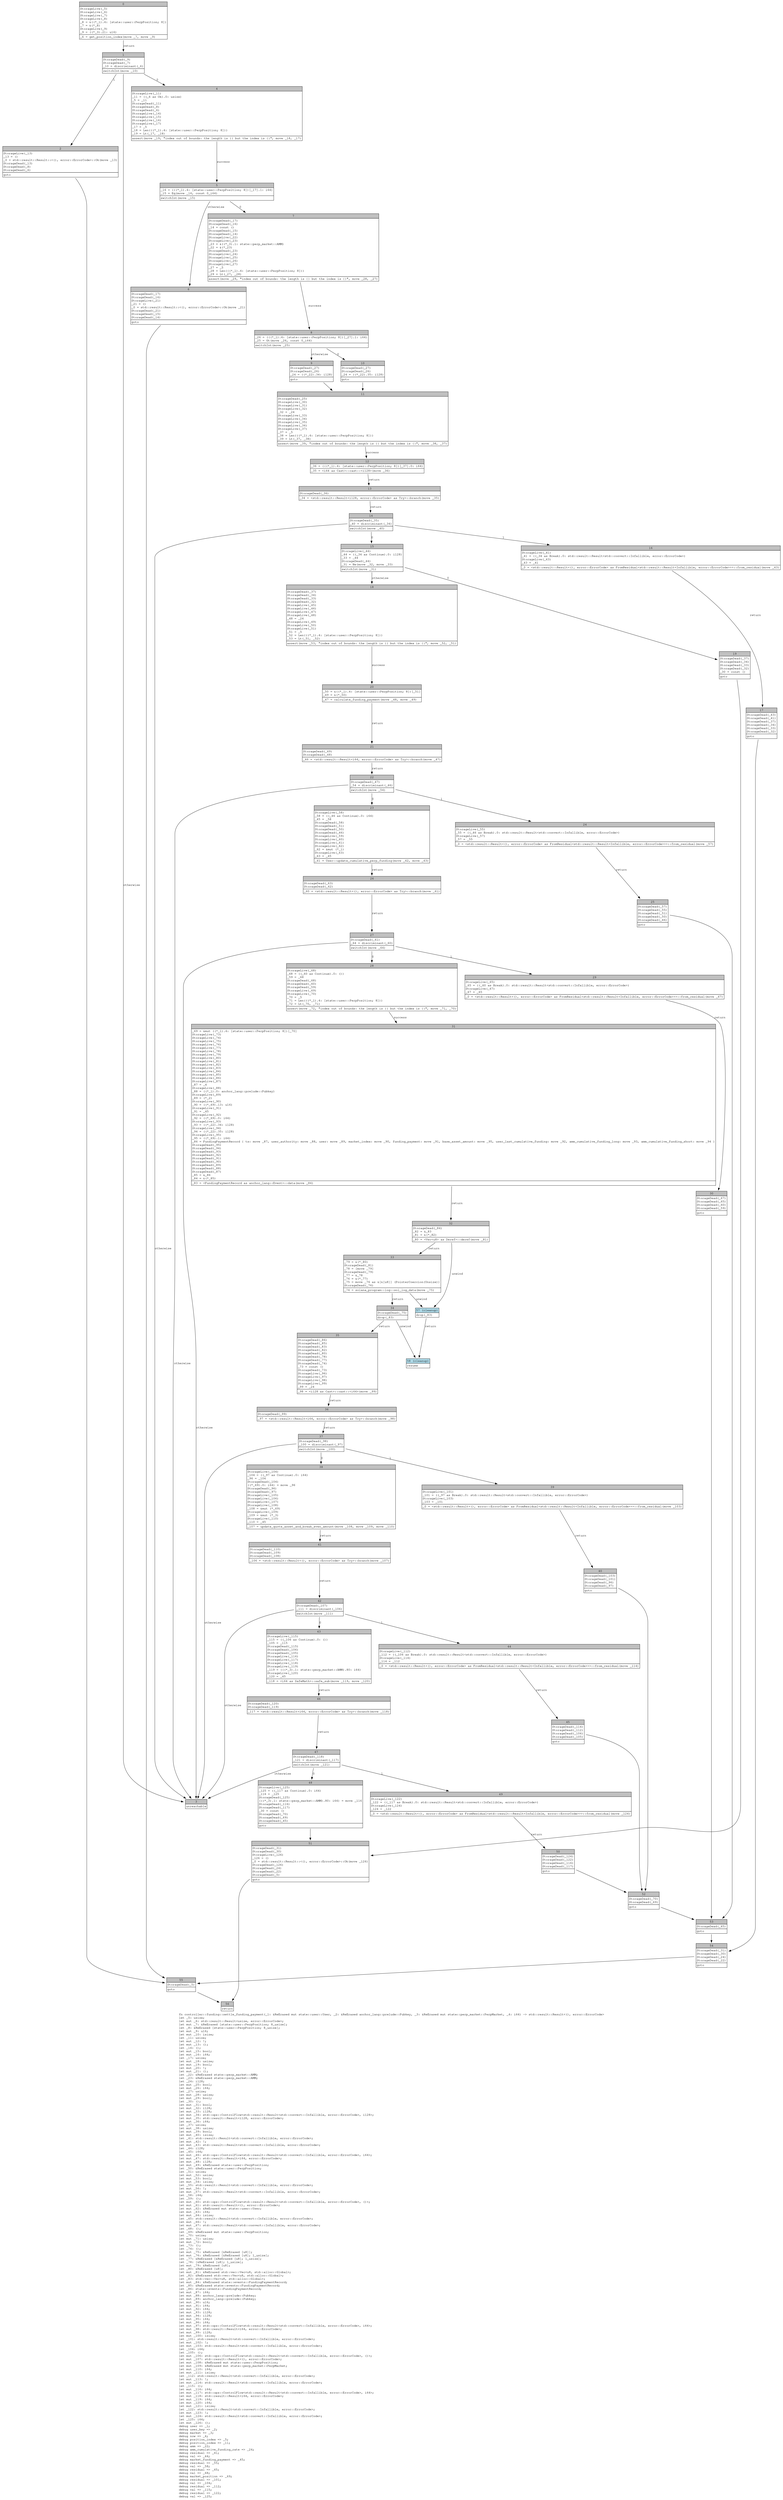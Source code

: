 digraph Mir_0_132 {
    graph [fontname="Courier, monospace"];
    node [fontname="Courier, monospace"];
    edge [fontname="Courier, monospace"];
    label=<fn controller::funding::settle_funding_payment(_1: &amp;ReErased mut state::user::User, _2: &amp;ReErased anchor_lang::prelude::Pubkey, _3: &amp;ReErased mut state::perp_market::PerpMarket, _4: i64) -&gt; std::result::Result&lt;(), error::ErrorCode&gt;<br align="left"/>let _5: usize;<br align="left"/>let mut _6: std::result::Result&lt;usize, error::ErrorCode&gt;;<br align="left"/>let mut _7: &amp;ReErased [state::user::PerpPosition; 8_usize];<br align="left"/>let _8: &amp;ReErased [state::user::PerpPosition; 8_usize];<br align="left"/>let mut _9: u16;<br align="left"/>let mut _10: isize;<br align="left"/>let _11: usize;<br align="left"/>let mut _12: !;<br align="left"/>let mut _13: ();<br align="left"/>let _14: ();<br align="left"/>let mut _15: bool;<br align="left"/>let mut _16: i64;<br align="left"/>let _17: usize;<br align="left"/>let mut _18: usize;<br align="left"/>let mut _19: bool;<br align="left"/>let mut _20: !;<br align="left"/>let mut _21: ();<br align="left"/>let _22: &amp;ReErased state::perp_market::AMM;<br align="left"/>let _23: &amp;ReErased state::perp_market::AMM;<br align="left"/>let _24: i128;<br align="left"/>let mut _25: bool;<br align="left"/>let mut _26: i64;<br align="left"/>let _27: usize;<br align="left"/>let mut _28: usize;<br align="left"/>let mut _29: bool;<br align="left"/>let _30: ();<br align="left"/>let mut _31: bool;<br align="left"/>let mut _32: i128;<br align="left"/>let mut _33: i128;<br align="left"/>let mut _34: std::ops::ControlFlow&lt;std::result::Result&lt;std::convert::Infallible, error::ErrorCode&gt;, i128&gt;;<br align="left"/>let mut _35: std::result::Result&lt;i128, error::ErrorCode&gt;;<br align="left"/>let mut _36: i64;<br align="left"/>let _37: usize;<br align="left"/>let mut _38: usize;<br align="left"/>let mut _39: bool;<br align="left"/>let mut _40: isize;<br align="left"/>let _41: std::result::Result&lt;std::convert::Infallible, error::ErrorCode&gt;;<br align="left"/>let mut _42: !;<br align="left"/>let mut _43: std::result::Result&lt;std::convert::Infallible, error::ErrorCode&gt;;<br align="left"/>let _44: i128;<br align="left"/>let _45: i64;<br align="left"/>let mut _46: std::ops::ControlFlow&lt;std::result::Result&lt;std::convert::Infallible, error::ErrorCode&gt;, i64&gt;;<br align="left"/>let mut _47: std::result::Result&lt;i64, error::ErrorCode&gt;;<br align="left"/>let mut _48: i128;<br align="left"/>let mut _49: &amp;ReErased state::user::PerpPosition;<br align="left"/>let _50: &amp;ReErased state::user::PerpPosition;<br align="left"/>let _51: usize;<br align="left"/>let mut _52: usize;<br align="left"/>let mut _53: bool;<br align="left"/>let mut _54: isize;<br align="left"/>let _55: std::result::Result&lt;std::convert::Infallible, error::ErrorCode&gt;;<br align="left"/>let mut _56: !;<br align="left"/>let mut _57: std::result::Result&lt;std::convert::Infallible, error::ErrorCode&gt;;<br align="left"/>let _58: i64;<br align="left"/>let _59: ();<br align="left"/>let mut _60: std::ops::ControlFlow&lt;std::result::Result&lt;std::convert::Infallible, error::ErrorCode&gt;, ()&gt;;<br align="left"/>let mut _61: std::result::Result&lt;(), error::ErrorCode&gt;;<br align="left"/>let mut _62: &amp;ReErased mut state::user::User;<br align="left"/>let mut _63: i64;<br align="left"/>let mut _64: isize;<br align="left"/>let _65: std::result::Result&lt;std::convert::Infallible, error::ErrorCode&gt;;<br align="left"/>let mut _66: !;<br align="left"/>let mut _67: std::result::Result&lt;std::convert::Infallible, error::ErrorCode&gt;;<br align="left"/>let _68: ();<br align="left"/>let _69: &amp;ReErased mut state::user::PerpPosition;<br align="left"/>let _70: usize;<br align="left"/>let mut _71: usize;<br align="left"/>let mut _72: bool;<br align="left"/>let _73: ();<br align="left"/>let _74: ();<br align="left"/>let mut _75: &amp;ReErased [&amp;ReErased [u8]];<br align="left"/>let mut _76: &amp;ReErased [&amp;ReErased [u8]; 1_usize];<br align="left"/>let _77: &amp;ReErased [&amp;ReErased [u8]; 1_usize];<br align="left"/>let _78: [&amp;ReErased [u8]; 1_usize];<br align="left"/>let mut _79: &amp;ReErased [u8];<br align="left"/>let _80: &amp;ReErased [u8];<br align="left"/>let mut _81: &amp;ReErased std::vec::Vec&lt;u8, std::alloc::Global&gt;;<br align="left"/>let _82: &amp;ReErased std::vec::Vec&lt;u8, std::alloc::Global&gt;;<br align="left"/>let _83: std::vec::Vec&lt;u8, std::alloc::Global&gt;;<br align="left"/>let mut _84: &amp;ReErased state::events::FundingPaymentRecord;<br align="left"/>let _85: &amp;ReErased state::events::FundingPaymentRecord;<br align="left"/>let _86: state::events::FundingPaymentRecord;<br align="left"/>let mut _87: i64;<br align="left"/>let mut _88: anchor_lang::prelude::Pubkey;<br align="left"/>let mut _89: anchor_lang::prelude::Pubkey;<br align="left"/>let mut _90: u16;<br align="left"/>let mut _91: i64;<br align="left"/>let mut _92: i64;<br align="left"/>let mut _93: i128;<br align="left"/>let mut _94: i128;<br align="left"/>let mut _95: i64;<br align="left"/>let mut _96: i64;<br align="left"/>let mut _97: std::ops::ControlFlow&lt;std::result::Result&lt;std::convert::Infallible, error::ErrorCode&gt;, i64&gt;;<br align="left"/>let mut _98: std::result::Result&lt;i64, error::ErrorCode&gt;;<br align="left"/>let mut _99: i128;<br align="left"/>let mut _100: isize;<br align="left"/>let _101: std::result::Result&lt;std::convert::Infallible, error::ErrorCode&gt;;<br align="left"/>let mut _102: !;<br align="left"/>let mut _103: std::result::Result&lt;std::convert::Infallible, error::ErrorCode&gt;;<br align="left"/>let _104: i64;<br align="left"/>let _105: ();<br align="left"/>let mut _106: std::ops::ControlFlow&lt;std::result::Result&lt;std::convert::Infallible, error::ErrorCode&gt;, ()&gt;;<br align="left"/>let mut _107: std::result::Result&lt;(), error::ErrorCode&gt;;<br align="left"/>let mut _108: &amp;ReErased mut state::user::PerpPosition;<br align="left"/>let mut _109: &amp;ReErased mut state::perp_market::PerpMarket;<br align="left"/>let mut _110: i64;<br align="left"/>let mut _111: isize;<br align="left"/>let _112: std::result::Result&lt;std::convert::Infallible, error::ErrorCode&gt;;<br align="left"/>let mut _113: !;<br align="left"/>let mut _114: std::result::Result&lt;std::convert::Infallible, error::ErrorCode&gt;;<br align="left"/>let _115: ();<br align="left"/>let mut _116: i64;<br align="left"/>let mut _117: std::ops::ControlFlow&lt;std::result::Result&lt;std::convert::Infallible, error::ErrorCode&gt;, i64&gt;;<br align="left"/>let mut _118: std::result::Result&lt;i64, error::ErrorCode&gt;;<br align="left"/>let mut _119: i64;<br align="left"/>let mut _120: i64;<br align="left"/>let mut _121: isize;<br align="left"/>let _122: std::result::Result&lt;std::convert::Infallible, error::ErrorCode&gt;;<br align="left"/>let mut _123: !;<br align="left"/>let mut _124: std::result::Result&lt;std::convert::Infallible, error::ErrorCode&gt;;<br align="left"/>let _125: i64;<br align="left"/>let mut _126: ();<br align="left"/>debug user =&gt; _1;<br align="left"/>debug user_key =&gt; _2;<br align="left"/>debug market =&gt; _3;<br align="left"/>debug now =&gt; _4;<br align="left"/>debug position_index =&gt; _5;<br align="left"/>debug position_index =&gt; _11;<br align="left"/>debug amm =&gt; _22;<br align="left"/>debug amm_cumulative_funding_rate =&gt; _24;<br align="left"/>debug residual =&gt; _41;<br align="left"/>debug val =&gt; _44;<br align="left"/>debug market_funding_payment =&gt; _45;<br align="left"/>debug residual =&gt; _55;<br align="left"/>debug val =&gt; _58;<br align="left"/>debug residual =&gt; _65;<br align="left"/>debug val =&gt; _68;<br align="left"/>debug market_position =&gt; _69;<br align="left"/>debug residual =&gt; _101;<br align="left"/>debug val =&gt; _104;<br align="left"/>debug residual =&gt; _112;<br align="left"/>debug val =&gt; _115;<br align="left"/>debug residual =&gt; _122;<br align="left"/>debug val =&gt; _125;<br align="left"/>>;
    bb0__0_132 [shape="none", label=<<table border="0" cellborder="1" cellspacing="0"><tr><td bgcolor="gray" align="center" colspan="1">0</td></tr><tr><td align="left" balign="left">StorageLive(_5)<br/>StorageLive(_6)<br/>StorageLive(_7)<br/>StorageLive(_8)<br/>_8 = &amp;((*_1).4: [state::user::PerpPosition; 8])<br/>_7 = &amp;(*_8)<br/>StorageLive(_9)<br/>_9 = ((*_3).21: u16)<br/></td></tr><tr><td align="left">_6 = get_position_index(move _7, move _9)</td></tr></table>>];
    bb1__0_132 [shape="none", label=<<table border="0" cellborder="1" cellspacing="0"><tr><td bgcolor="gray" align="center" colspan="1">1</td></tr><tr><td align="left" balign="left">StorageDead(_9)<br/>StorageDead(_7)<br/>_10 = discriminant(_6)<br/></td></tr><tr><td align="left">switchInt(move _10)</td></tr></table>>];
    bb2__0_132 [shape="none", label=<<table border="0" cellborder="1" cellspacing="0"><tr><td bgcolor="gray" align="center" colspan="1">2</td></tr><tr><td align="left" balign="left">StorageLive(_13)<br/>_13 = ()<br/>_0 = std::result::Result::&lt;(), error::ErrorCode&gt;::Ok(move _13)<br/>StorageDead(_13)<br/>StorageDead(_8)<br/>StorageDead(_6)<br/></td></tr><tr><td align="left">goto</td></tr></table>>];
    bb3__0_132 [shape="none", label=<<table border="0" cellborder="1" cellspacing="0"><tr><td bgcolor="gray" align="center" colspan="1">3</td></tr><tr><td align="left">unreachable</td></tr></table>>];
    bb4__0_132 [shape="none", label=<<table border="0" cellborder="1" cellspacing="0"><tr><td bgcolor="gray" align="center" colspan="1">4</td></tr><tr><td align="left" balign="left">StorageLive(_11)<br/>_11 = ((_6 as Ok).0: usize)<br/>_5 = _11<br/>StorageDead(_11)<br/>StorageDead(_8)<br/>StorageDead(_6)<br/>StorageLive(_14)<br/>StorageLive(_15)<br/>StorageLive(_16)<br/>StorageLive(_17)<br/>_17 = _5<br/>_18 = Len(((*_1).4: [state::user::PerpPosition; 8]))<br/>_19 = Lt(_17, _18)<br/></td></tr><tr><td align="left">assert(move _19, &quot;index out of bounds: the length is {} but the index is {}&quot;, move _18, _17)</td></tr></table>>];
    bb5__0_132 [shape="none", label=<<table border="0" cellborder="1" cellspacing="0"><tr><td bgcolor="gray" align="center" colspan="1">5</td></tr><tr><td align="left" balign="left">_16 = (((*_1).4: [state::user::PerpPosition; 8])[_17].1: i64)<br/>_15 = Eq(move _16, const 0_i64)<br/></td></tr><tr><td align="left">switchInt(move _15)</td></tr></table>>];
    bb6__0_132 [shape="none", label=<<table border="0" cellborder="1" cellspacing="0"><tr><td bgcolor="gray" align="center" colspan="1">6</td></tr><tr><td align="left" balign="left">StorageDead(_17)<br/>StorageDead(_16)<br/>StorageLive(_21)<br/>_21 = ()<br/>_0 = std::result::Result::&lt;(), error::ErrorCode&gt;::Ok(move _21)<br/>StorageDead(_21)<br/>StorageDead(_15)<br/>StorageDead(_14)<br/></td></tr><tr><td align="left">goto</td></tr></table>>];
    bb7__0_132 [shape="none", label=<<table border="0" cellborder="1" cellspacing="0"><tr><td bgcolor="gray" align="center" colspan="1">7</td></tr><tr><td align="left" balign="left">StorageDead(_17)<br/>StorageDead(_16)<br/>_14 = const ()<br/>StorageDead(_15)<br/>StorageDead(_14)<br/>StorageLive(_22)<br/>StorageLive(_23)<br/>_23 = &amp;((*_3).1: state::perp_market::AMM)<br/>_22 = &amp;(*_23)<br/>StorageDead(_23)<br/>StorageLive(_24)<br/>StorageLive(_25)<br/>StorageLive(_26)<br/>StorageLive(_27)<br/>_27 = _5<br/>_28 = Len(((*_1).4: [state::user::PerpPosition; 8]))<br/>_29 = Lt(_27, _28)<br/></td></tr><tr><td align="left">assert(move _29, &quot;index out of bounds: the length is {} but the index is {}&quot;, move _28, _27)</td></tr></table>>];
    bb8__0_132 [shape="none", label=<<table border="0" cellborder="1" cellspacing="0"><tr><td bgcolor="gray" align="center" colspan="1">8</td></tr><tr><td align="left" balign="left">_26 = (((*_1).4: [state::user::PerpPosition; 8])[_27].1: i64)<br/>_25 = Gt(move _26, const 0_i64)<br/></td></tr><tr><td align="left">switchInt(move _25)</td></tr></table>>];
    bb9__0_132 [shape="none", label=<<table border="0" cellborder="1" cellspacing="0"><tr><td bgcolor="gray" align="center" colspan="1">9</td></tr><tr><td align="left" balign="left">StorageDead(_27)<br/>StorageDead(_26)<br/>_24 = ((*_22).34: i128)<br/></td></tr><tr><td align="left">goto</td></tr></table>>];
    bb10__0_132 [shape="none", label=<<table border="0" cellborder="1" cellspacing="0"><tr><td bgcolor="gray" align="center" colspan="1">10</td></tr><tr><td align="left" balign="left">StorageDead(_27)<br/>StorageDead(_26)<br/>_24 = ((*_22).35: i128)<br/></td></tr><tr><td align="left">goto</td></tr></table>>];
    bb11__0_132 [shape="none", label=<<table border="0" cellborder="1" cellspacing="0"><tr><td bgcolor="gray" align="center" colspan="1">11</td></tr><tr><td align="left" balign="left">StorageDead(_25)<br/>StorageLive(_30)<br/>StorageLive(_31)<br/>StorageLive(_32)<br/>_32 = _24<br/>StorageLive(_33)<br/>StorageLive(_34)<br/>StorageLive(_35)<br/>StorageLive(_36)<br/>StorageLive(_37)<br/>_37 = _5<br/>_38 = Len(((*_1).4: [state::user::PerpPosition; 8]))<br/>_39 = Lt(_37, _38)<br/></td></tr><tr><td align="left">assert(move _39, &quot;index out of bounds: the length is {} but the index is {}&quot;, move _38, _37)</td></tr></table>>];
    bb12__0_132 [shape="none", label=<<table border="0" cellborder="1" cellspacing="0"><tr><td bgcolor="gray" align="center" colspan="1">12</td></tr><tr><td align="left" balign="left">_36 = (((*_1).4: [state::user::PerpPosition; 8])[_37].0: i64)<br/></td></tr><tr><td align="left">_35 = &lt;i64 as Cast&gt;::cast::&lt;i128&gt;(move _36)</td></tr></table>>];
    bb13__0_132 [shape="none", label=<<table border="0" cellborder="1" cellspacing="0"><tr><td bgcolor="gray" align="center" colspan="1">13</td></tr><tr><td align="left" balign="left">StorageDead(_36)<br/></td></tr><tr><td align="left">_34 = &lt;std::result::Result&lt;i128, error::ErrorCode&gt; as Try&gt;::branch(move _35)</td></tr></table>>];
    bb14__0_132 [shape="none", label=<<table border="0" cellborder="1" cellspacing="0"><tr><td bgcolor="gray" align="center" colspan="1">14</td></tr><tr><td align="left" balign="left">StorageDead(_35)<br/>_40 = discriminant(_34)<br/></td></tr><tr><td align="left">switchInt(move _40)</td></tr></table>>];
    bb15__0_132 [shape="none", label=<<table border="0" cellborder="1" cellspacing="0"><tr><td bgcolor="gray" align="center" colspan="1">15</td></tr><tr><td align="left" balign="left">StorageLive(_44)<br/>_44 = ((_34 as Continue).0: i128)<br/>_33 = _44<br/>StorageDead(_44)<br/>_31 = Ne(move _32, move _33)<br/></td></tr><tr><td align="left">switchInt(move _31)</td></tr></table>>];
    bb16__0_132 [shape="none", label=<<table border="0" cellborder="1" cellspacing="0"><tr><td bgcolor="gray" align="center" colspan="1">16</td></tr><tr><td align="left" balign="left">StorageLive(_41)<br/>_41 = ((_34 as Break).0: std::result::Result&lt;std::convert::Infallible, error::ErrorCode&gt;)<br/>StorageLive(_43)<br/>_43 = _41<br/></td></tr><tr><td align="left">_0 = &lt;std::result::Result&lt;(), error::ErrorCode&gt; as FromResidual&lt;std::result::Result&lt;Infallible, error::ErrorCode&gt;&gt;&gt;::from_residual(move _43)</td></tr></table>>];
    bb17__0_132 [shape="none", label=<<table border="0" cellborder="1" cellspacing="0"><tr><td bgcolor="gray" align="center" colspan="1">17</td></tr><tr><td align="left" balign="left">StorageDead(_43)<br/>StorageDead(_41)<br/>StorageDead(_37)<br/>StorageDead(_34)<br/>StorageDead(_33)<br/>StorageDead(_32)<br/></td></tr><tr><td align="left">goto</td></tr></table>>];
    bb18__0_132 [shape="none", label=<<table border="0" cellborder="1" cellspacing="0"><tr><td bgcolor="gray" align="center" colspan="1">18</td></tr><tr><td align="left" balign="left">StorageDead(_37)<br/>StorageDead(_34)<br/>StorageDead(_33)<br/>StorageDead(_32)<br/>StorageLive(_45)<br/>StorageLive(_46)<br/>StorageLive(_47)<br/>StorageLive(_48)<br/>_48 = _24<br/>StorageLive(_49)<br/>StorageLive(_50)<br/>StorageLive(_51)<br/>_51 = _5<br/>_52 = Len(((*_1).4: [state::user::PerpPosition; 8]))<br/>_53 = Lt(_51, _52)<br/></td></tr><tr><td align="left">assert(move _53, &quot;index out of bounds: the length is {} but the index is {}&quot;, move _52, _51)</td></tr></table>>];
    bb19__0_132 [shape="none", label=<<table border="0" cellborder="1" cellspacing="0"><tr><td bgcolor="gray" align="center" colspan="1">19</td></tr><tr><td align="left" balign="left">StorageDead(_37)<br/>StorageDead(_34)<br/>StorageDead(_33)<br/>StorageDead(_32)<br/>_30 = const ()<br/></td></tr><tr><td align="left">goto</td></tr></table>>];
    bb20__0_132 [shape="none", label=<<table border="0" cellborder="1" cellspacing="0"><tr><td bgcolor="gray" align="center" colspan="1">20</td></tr><tr><td align="left" balign="left">_50 = &amp;((*_1).4: [state::user::PerpPosition; 8])[_51]<br/>_49 = &amp;(*_50)<br/></td></tr><tr><td align="left">_47 = calculate_funding_payment(move _48, move _49)</td></tr></table>>];
    bb21__0_132 [shape="none", label=<<table border="0" cellborder="1" cellspacing="0"><tr><td bgcolor="gray" align="center" colspan="1">21</td></tr><tr><td align="left" balign="left">StorageDead(_49)<br/>StorageDead(_48)<br/></td></tr><tr><td align="left">_46 = &lt;std::result::Result&lt;i64, error::ErrorCode&gt; as Try&gt;::branch(move _47)</td></tr></table>>];
    bb22__0_132 [shape="none", label=<<table border="0" cellborder="1" cellspacing="0"><tr><td bgcolor="gray" align="center" colspan="1">22</td></tr><tr><td align="left" balign="left">StorageDead(_47)<br/>_54 = discriminant(_46)<br/></td></tr><tr><td align="left">switchInt(move _54)</td></tr></table>>];
    bb23__0_132 [shape="none", label=<<table border="0" cellborder="1" cellspacing="0"><tr><td bgcolor="gray" align="center" colspan="1">23</td></tr><tr><td align="left" balign="left">StorageLive(_58)<br/>_58 = ((_46 as Continue).0: i64)<br/>_45 = _58<br/>StorageDead(_58)<br/>StorageDead(_51)<br/>StorageDead(_50)<br/>StorageDead(_46)<br/>StorageLive(_59)<br/>StorageLive(_60)<br/>StorageLive(_61)<br/>StorageLive(_62)<br/>_62 = &amp;mut (*_1)<br/>StorageLive(_63)<br/>_63 = _45<br/></td></tr><tr><td align="left">_61 = User::update_cumulative_perp_funding(move _62, move _63)</td></tr></table>>];
    bb24__0_132 [shape="none", label=<<table border="0" cellborder="1" cellspacing="0"><tr><td bgcolor="gray" align="center" colspan="1">24</td></tr><tr><td align="left" balign="left">StorageLive(_55)<br/>_55 = ((_46 as Break).0: std::result::Result&lt;std::convert::Infallible, error::ErrorCode&gt;)<br/>StorageLive(_57)<br/>_57 = _55<br/></td></tr><tr><td align="left">_0 = &lt;std::result::Result&lt;(), error::ErrorCode&gt; as FromResidual&lt;std::result::Result&lt;Infallible, error::ErrorCode&gt;&gt;&gt;::from_residual(move _57)</td></tr></table>>];
    bb25__0_132 [shape="none", label=<<table border="0" cellborder="1" cellspacing="0"><tr><td bgcolor="gray" align="center" colspan="1">25</td></tr><tr><td align="left" balign="left">StorageDead(_57)<br/>StorageDead(_55)<br/>StorageDead(_51)<br/>StorageDead(_50)<br/>StorageDead(_46)<br/></td></tr><tr><td align="left">goto</td></tr></table>>];
    bb26__0_132 [shape="none", label=<<table border="0" cellborder="1" cellspacing="0"><tr><td bgcolor="gray" align="center" colspan="1">26</td></tr><tr><td align="left" balign="left">StorageDead(_63)<br/>StorageDead(_62)<br/></td></tr><tr><td align="left">_60 = &lt;std::result::Result&lt;(), error::ErrorCode&gt; as Try&gt;::branch(move _61)</td></tr></table>>];
    bb27__0_132 [shape="none", label=<<table border="0" cellborder="1" cellspacing="0"><tr><td bgcolor="gray" align="center" colspan="1">27</td></tr><tr><td align="left" balign="left">StorageDead(_61)<br/>_64 = discriminant(_60)<br/></td></tr><tr><td align="left">switchInt(move _64)</td></tr></table>>];
    bb28__0_132 [shape="none", label=<<table border="0" cellborder="1" cellspacing="0"><tr><td bgcolor="gray" align="center" colspan="1">28</td></tr><tr><td align="left" balign="left">StorageLive(_68)<br/>_68 = ((_60 as Continue).0: ())<br/>_59 = _68<br/>StorageDead(_68)<br/>StorageDead(_60)<br/>StorageDead(_59)<br/>StorageLive(_69)<br/>StorageLive(_70)<br/>_70 = _5<br/>_71 = Len(((*_1).4: [state::user::PerpPosition; 8]))<br/>_72 = Lt(_70, _71)<br/></td></tr><tr><td align="left">assert(move _72, &quot;index out of bounds: the length is {} but the index is {}&quot;, move _71, _70)</td></tr></table>>];
    bb29__0_132 [shape="none", label=<<table border="0" cellborder="1" cellspacing="0"><tr><td bgcolor="gray" align="center" colspan="1">29</td></tr><tr><td align="left" balign="left">StorageLive(_65)<br/>_65 = ((_60 as Break).0: std::result::Result&lt;std::convert::Infallible, error::ErrorCode&gt;)<br/>StorageLive(_67)<br/>_67 = _65<br/></td></tr><tr><td align="left">_0 = &lt;std::result::Result&lt;(), error::ErrorCode&gt; as FromResidual&lt;std::result::Result&lt;Infallible, error::ErrorCode&gt;&gt;&gt;::from_residual(move _67)</td></tr></table>>];
    bb30__0_132 [shape="none", label=<<table border="0" cellborder="1" cellspacing="0"><tr><td bgcolor="gray" align="center" colspan="1">30</td></tr><tr><td align="left" balign="left">StorageDead(_67)<br/>StorageDead(_65)<br/>StorageDead(_60)<br/>StorageDead(_59)<br/></td></tr><tr><td align="left">goto</td></tr></table>>];
    bb31__0_132 [shape="none", label=<<table border="0" cellborder="1" cellspacing="0"><tr><td bgcolor="gray" align="center" colspan="1">31</td></tr><tr><td align="left" balign="left">_69 = &amp;mut ((*_1).4: [state::user::PerpPosition; 8])[_70]<br/>StorageLive(_73)<br/>StorageLive(_74)<br/>StorageLive(_75)<br/>StorageLive(_76)<br/>StorageLive(_77)<br/>StorageLive(_78)<br/>StorageLive(_79)<br/>StorageLive(_80)<br/>StorageLive(_81)<br/>StorageLive(_82)<br/>StorageLive(_83)<br/>StorageLive(_84)<br/>StorageLive(_85)<br/>StorageLive(_86)<br/>StorageLive(_87)<br/>_87 = _4<br/>StorageLive(_88)<br/>_88 = ((*_1).0: anchor_lang::prelude::Pubkey)<br/>StorageLive(_89)<br/>_89 = (*_2)<br/>StorageLive(_90)<br/>_90 = ((*_69).13: u16)<br/>StorageLive(_91)<br/>_91 = _45<br/>StorageLive(_92)<br/>_92 = ((*_69).0: i64)<br/>StorageLive(_93)<br/>_93 = ((*_22).34: i128)<br/>StorageLive(_94)<br/>_94 = ((*_22).35: i128)<br/>StorageLive(_95)<br/>_95 = ((*_69).1: i64)<br/>_86 = FundingPaymentRecord { ts: move _87, user_authority: move _88, user: move _89, market_index: move _90, funding_payment: move _91, base_asset_amount: move _95, user_last_cumulative_funding: move _92, amm_cumulative_funding_long: move _93, amm_cumulative_funding_short: move _94 }<br/>StorageDead(_95)<br/>StorageDead(_94)<br/>StorageDead(_93)<br/>StorageDead(_92)<br/>StorageDead(_91)<br/>StorageDead(_90)<br/>StorageDead(_89)<br/>StorageDead(_88)<br/>StorageDead(_87)<br/>_85 = &amp;_86<br/>_84 = &amp;(*_85)<br/></td></tr><tr><td align="left">_83 = &lt;FundingPaymentRecord as anchor_lang::Event&gt;::data(move _84)</td></tr></table>>];
    bb32__0_132 [shape="none", label=<<table border="0" cellborder="1" cellspacing="0"><tr><td bgcolor="gray" align="center" colspan="1">32</td></tr><tr><td align="left" balign="left">StorageDead(_84)<br/>_82 = &amp;_83<br/>_81 = &amp;(*_82)<br/></td></tr><tr><td align="left">_80 = &lt;Vec&lt;u8&gt; as Deref&gt;::deref(move _81)</td></tr></table>>];
    bb33__0_132 [shape="none", label=<<table border="0" cellborder="1" cellspacing="0"><tr><td bgcolor="gray" align="center" colspan="1">33</td></tr><tr><td align="left" balign="left">_79 = &amp;(*_80)<br/>StorageDead(_81)<br/>_78 = [move _79]<br/>StorageDead(_79)<br/>_77 = &amp;_78<br/>_76 = &amp;(*_77)<br/>_75 = move _76 as &amp;[&amp;[u8]] (PointerCoercion(Unsize))<br/>StorageDead(_76)<br/></td></tr><tr><td align="left">_74 = solana_program::log::sol_log_data(move _75)</td></tr></table>>];
    bb34__0_132 [shape="none", label=<<table border="0" cellborder="1" cellspacing="0"><tr><td bgcolor="gray" align="center" colspan="1">34</td></tr><tr><td align="left" balign="left">StorageDead(_75)<br/></td></tr><tr><td align="left">drop(_83)</td></tr></table>>];
    bb35__0_132 [shape="none", label=<<table border="0" cellborder="1" cellspacing="0"><tr><td bgcolor="gray" align="center" colspan="1">35</td></tr><tr><td align="left" balign="left">StorageDead(_86)<br/>StorageDead(_85)<br/>StorageDead(_83)<br/>StorageDead(_82)<br/>StorageDead(_80)<br/>StorageDead(_78)<br/>StorageDead(_77)<br/>StorageDead(_74)<br/>_73 = const ()<br/>StorageDead(_73)<br/>StorageLive(_96)<br/>StorageLive(_97)<br/>StorageLive(_98)<br/>StorageLive(_99)<br/>_99 = _24<br/></td></tr><tr><td align="left">_98 = &lt;i128 as Cast&gt;::cast::&lt;i64&gt;(move _99)</td></tr></table>>];
    bb36__0_132 [shape="none", label=<<table border="0" cellborder="1" cellspacing="0"><tr><td bgcolor="gray" align="center" colspan="1">36</td></tr><tr><td align="left" balign="left">StorageDead(_99)<br/></td></tr><tr><td align="left">_97 = &lt;std::result::Result&lt;i64, error::ErrorCode&gt; as Try&gt;::branch(move _98)</td></tr></table>>];
    bb37__0_132 [shape="none", label=<<table border="0" cellborder="1" cellspacing="0"><tr><td bgcolor="gray" align="center" colspan="1">37</td></tr><tr><td align="left" balign="left">StorageDead(_98)<br/>_100 = discriminant(_97)<br/></td></tr><tr><td align="left">switchInt(move _100)</td></tr></table>>];
    bb38__0_132 [shape="none", label=<<table border="0" cellborder="1" cellspacing="0"><tr><td bgcolor="gray" align="center" colspan="1">38</td></tr><tr><td align="left" balign="left">StorageLive(_104)<br/>_104 = ((_97 as Continue).0: i64)<br/>_96 = _104<br/>StorageDead(_104)<br/>((*_69).0: i64) = move _96<br/>StorageDead(_96)<br/>StorageDead(_97)<br/>StorageLive(_105)<br/>StorageLive(_106)<br/>StorageLive(_107)<br/>StorageLive(_108)<br/>_108 = &amp;mut (*_69)<br/>StorageLive(_109)<br/>_109 = &amp;mut (*_3)<br/>StorageLive(_110)<br/>_110 = _45<br/></td></tr><tr><td align="left">_107 = update_quote_asset_and_break_even_amount(move _108, move _109, move _110)</td></tr></table>>];
    bb39__0_132 [shape="none", label=<<table border="0" cellborder="1" cellspacing="0"><tr><td bgcolor="gray" align="center" colspan="1">39</td></tr><tr><td align="left" balign="left">StorageLive(_101)<br/>_101 = ((_97 as Break).0: std::result::Result&lt;std::convert::Infallible, error::ErrorCode&gt;)<br/>StorageLive(_103)<br/>_103 = _101<br/></td></tr><tr><td align="left">_0 = &lt;std::result::Result&lt;(), error::ErrorCode&gt; as FromResidual&lt;std::result::Result&lt;Infallible, error::ErrorCode&gt;&gt;&gt;::from_residual(move _103)</td></tr></table>>];
    bb40__0_132 [shape="none", label=<<table border="0" cellborder="1" cellspacing="0"><tr><td bgcolor="gray" align="center" colspan="1">40</td></tr><tr><td align="left" balign="left">StorageDead(_103)<br/>StorageDead(_101)<br/>StorageDead(_96)<br/>StorageDead(_97)<br/></td></tr><tr><td align="left">goto</td></tr></table>>];
    bb41__0_132 [shape="none", label=<<table border="0" cellborder="1" cellspacing="0"><tr><td bgcolor="gray" align="center" colspan="1">41</td></tr><tr><td align="left" balign="left">StorageDead(_110)<br/>StorageDead(_109)<br/>StorageDead(_108)<br/></td></tr><tr><td align="left">_106 = &lt;std::result::Result&lt;(), error::ErrorCode&gt; as Try&gt;::branch(move _107)</td></tr></table>>];
    bb42__0_132 [shape="none", label=<<table border="0" cellborder="1" cellspacing="0"><tr><td bgcolor="gray" align="center" colspan="1">42</td></tr><tr><td align="left" balign="left">StorageDead(_107)<br/>_111 = discriminant(_106)<br/></td></tr><tr><td align="left">switchInt(move _111)</td></tr></table>>];
    bb43__0_132 [shape="none", label=<<table border="0" cellborder="1" cellspacing="0"><tr><td bgcolor="gray" align="center" colspan="1">43</td></tr><tr><td align="left" balign="left">StorageLive(_115)<br/>_115 = ((_106 as Continue).0: ())<br/>_105 = _115<br/>StorageDead(_115)<br/>StorageDead(_106)<br/>StorageDead(_105)<br/>StorageLive(_116)<br/>StorageLive(_117)<br/>StorageLive(_118)<br/>StorageLive(_119)<br/>_119 = (((*_3).1: state::perp_market::AMM).80: i64)<br/>StorageLive(_120)<br/>_120 = _45<br/></td></tr><tr><td align="left">_118 = &lt;i64 as SafeMath&gt;::safe_sub(move _119, move _120)</td></tr></table>>];
    bb44__0_132 [shape="none", label=<<table border="0" cellborder="1" cellspacing="0"><tr><td bgcolor="gray" align="center" colspan="1">44</td></tr><tr><td align="left" balign="left">StorageLive(_112)<br/>_112 = ((_106 as Break).0: std::result::Result&lt;std::convert::Infallible, error::ErrorCode&gt;)<br/>StorageLive(_114)<br/>_114 = _112<br/></td></tr><tr><td align="left">_0 = &lt;std::result::Result&lt;(), error::ErrorCode&gt; as FromResidual&lt;std::result::Result&lt;Infallible, error::ErrorCode&gt;&gt;&gt;::from_residual(move _114)</td></tr></table>>];
    bb45__0_132 [shape="none", label=<<table border="0" cellborder="1" cellspacing="0"><tr><td bgcolor="gray" align="center" colspan="1">45</td></tr><tr><td align="left" balign="left">StorageDead(_114)<br/>StorageDead(_112)<br/>StorageDead(_106)<br/>StorageDead(_105)<br/></td></tr><tr><td align="left">goto</td></tr></table>>];
    bb46__0_132 [shape="none", label=<<table border="0" cellborder="1" cellspacing="0"><tr><td bgcolor="gray" align="center" colspan="1">46</td></tr><tr><td align="left" balign="left">StorageDead(_120)<br/>StorageDead(_119)<br/></td></tr><tr><td align="left">_117 = &lt;std::result::Result&lt;i64, error::ErrorCode&gt; as Try&gt;::branch(move _118)</td></tr></table>>];
    bb47__0_132 [shape="none", label=<<table border="0" cellborder="1" cellspacing="0"><tr><td bgcolor="gray" align="center" colspan="1">47</td></tr><tr><td align="left" balign="left">StorageDead(_118)<br/>_121 = discriminant(_117)<br/></td></tr><tr><td align="left">switchInt(move _121)</td></tr></table>>];
    bb48__0_132 [shape="none", label=<<table border="0" cellborder="1" cellspacing="0"><tr><td bgcolor="gray" align="center" colspan="1">48</td></tr><tr><td align="left" balign="left">StorageLive(_125)<br/>_125 = ((_117 as Continue).0: i64)<br/>_116 = _125<br/>StorageDead(_125)<br/>(((*_3).1: state::perp_market::AMM).80: i64) = move _116<br/>StorageDead(_116)<br/>StorageDead(_117)<br/>_30 = const ()<br/>StorageDead(_70)<br/>StorageDead(_69)<br/>StorageDead(_45)<br/></td></tr><tr><td align="left">goto</td></tr></table>>];
    bb49__0_132 [shape="none", label=<<table border="0" cellborder="1" cellspacing="0"><tr><td bgcolor="gray" align="center" colspan="1">49</td></tr><tr><td align="left" balign="left">StorageLive(_122)<br/>_122 = ((_117 as Break).0: std::result::Result&lt;std::convert::Infallible, error::ErrorCode&gt;)<br/>StorageLive(_124)<br/>_124 = _122<br/></td></tr><tr><td align="left">_0 = &lt;std::result::Result&lt;(), error::ErrorCode&gt; as FromResidual&lt;std::result::Result&lt;Infallible, error::ErrorCode&gt;&gt;&gt;::from_residual(move _124)</td></tr></table>>];
    bb50__0_132 [shape="none", label=<<table border="0" cellborder="1" cellspacing="0"><tr><td bgcolor="gray" align="center" colspan="1">50</td></tr><tr><td align="left" balign="left">StorageDead(_124)<br/>StorageDead(_122)<br/>StorageDead(_116)<br/>StorageDead(_117)<br/></td></tr><tr><td align="left">goto</td></tr></table>>];
    bb51__0_132 [shape="none", label=<<table border="0" cellborder="1" cellspacing="0"><tr><td bgcolor="gray" align="center" colspan="1">51</td></tr><tr><td align="left" balign="left">StorageDead(_31)<br/>StorageDead(_30)<br/>StorageLive(_126)<br/>_126 = ()<br/>_0 = std::result::Result::&lt;(), error::ErrorCode&gt;::Ok(move _126)<br/>StorageDead(_126)<br/>StorageDead(_24)<br/>StorageDead(_22)<br/>StorageDead(_5)<br/></td></tr><tr><td align="left">goto</td></tr></table>>];
    bb52__0_132 [shape="none", label=<<table border="0" cellborder="1" cellspacing="0"><tr><td bgcolor="gray" align="center" colspan="1">52</td></tr><tr><td align="left" balign="left">StorageDead(_70)<br/>StorageDead(_69)<br/></td></tr><tr><td align="left">goto</td></tr></table>>];
    bb53__0_132 [shape="none", label=<<table border="0" cellborder="1" cellspacing="0"><tr><td bgcolor="gray" align="center" colspan="1">53</td></tr><tr><td align="left" balign="left">StorageDead(_45)<br/></td></tr><tr><td align="left">goto</td></tr></table>>];
    bb54__0_132 [shape="none", label=<<table border="0" cellborder="1" cellspacing="0"><tr><td bgcolor="gray" align="center" colspan="1">54</td></tr><tr><td align="left" balign="left">StorageDead(_31)<br/>StorageDead(_30)<br/>StorageDead(_24)<br/>StorageDead(_22)<br/></td></tr><tr><td align="left">goto</td></tr></table>>];
    bb55__0_132 [shape="none", label=<<table border="0" cellborder="1" cellspacing="0"><tr><td bgcolor="gray" align="center" colspan="1">55</td></tr><tr><td align="left" balign="left">StorageDead(_5)<br/></td></tr><tr><td align="left">goto</td></tr></table>>];
    bb56__0_132 [shape="none", label=<<table border="0" cellborder="1" cellspacing="0"><tr><td bgcolor="gray" align="center" colspan="1">56</td></tr><tr><td align="left">return</td></tr></table>>];
    bb57__0_132 [shape="none", label=<<table border="0" cellborder="1" cellspacing="0"><tr><td bgcolor="lightblue" align="center" colspan="1">57 (cleanup)</td></tr><tr><td align="left">drop(_83)</td></tr></table>>];
    bb58__0_132 [shape="none", label=<<table border="0" cellborder="1" cellspacing="0"><tr><td bgcolor="lightblue" align="center" colspan="1">58 (cleanup)</td></tr><tr><td align="left">resume</td></tr></table>>];
    bb0__0_132 -> bb1__0_132 [label="return"];
    bb1__0_132 -> bb4__0_132 [label="0"];
    bb1__0_132 -> bb2__0_132 [label="1"];
    bb1__0_132 -> bb3__0_132 [label="otherwise"];
    bb2__0_132 -> bb55__0_132 [label=""];
    bb4__0_132 -> bb5__0_132 [label="success"];
    bb5__0_132 -> bb7__0_132 [label="0"];
    bb5__0_132 -> bb6__0_132 [label="otherwise"];
    bb6__0_132 -> bb55__0_132 [label=""];
    bb7__0_132 -> bb8__0_132 [label="success"];
    bb8__0_132 -> bb10__0_132 [label="0"];
    bb8__0_132 -> bb9__0_132 [label="otherwise"];
    bb9__0_132 -> bb11__0_132 [label=""];
    bb10__0_132 -> bb11__0_132 [label=""];
    bb11__0_132 -> bb12__0_132 [label="success"];
    bb12__0_132 -> bb13__0_132 [label="return"];
    bb13__0_132 -> bb14__0_132 [label="return"];
    bb14__0_132 -> bb15__0_132 [label="0"];
    bb14__0_132 -> bb16__0_132 [label="1"];
    bb14__0_132 -> bb3__0_132 [label="otherwise"];
    bb15__0_132 -> bb19__0_132 [label="0"];
    bb15__0_132 -> bb18__0_132 [label="otherwise"];
    bb16__0_132 -> bb17__0_132 [label="return"];
    bb17__0_132 -> bb54__0_132 [label=""];
    bb18__0_132 -> bb20__0_132 [label="success"];
    bb19__0_132 -> bb51__0_132 [label=""];
    bb20__0_132 -> bb21__0_132 [label="return"];
    bb21__0_132 -> bb22__0_132 [label="return"];
    bb22__0_132 -> bb23__0_132 [label="0"];
    bb22__0_132 -> bb24__0_132 [label="1"];
    bb22__0_132 -> bb3__0_132 [label="otherwise"];
    bb23__0_132 -> bb26__0_132 [label="return"];
    bb24__0_132 -> bb25__0_132 [label="return"];
    bb25__0_132 -> bb53__0_132 [label=""];
    bb26__0_132 -> bb27__0_132 [label="return"];
    bb27__0_132 -> bb28__0_132 [label="0"];
    bb27__0_132 -> bb29__0_132 [label="1"];
    bb27__0_132 -> bb3__0_132 [label="otherwise"];
    bb28__0_132 -> bb31__0_132 [label="success"];
    bb29__0_132 -> bb30__0_132 [label="return"];
    bb30__0_132 -> bb53__0_132 [label=""];
    bb31__0_132 -> bb32__0_132 [label="return"];
    bb32__0_132 -> bb33__0_132 [label="return"];
    bb32__0_132 -> bb57__0_132 [label="unwind"];
    bb33__0_132 -> bb34__0_132 [label="return"];
    bb33__0_132 -> bb57__0_132 [label="unwind"];
    bb34__0_132 -> bb35__0_132 [label="return"];
    bb34__0_132 -> bb58__0_132 [label="unwind"];
    bb35__0_132 -> bb36__0_132 [label="return"];
    bb36__0_132 -> bb37__0_132 [label="return"];
    bb37__0_132 -> bb38__0_132 [label="0"];
    bb37__0_132 -> bb39__0_132 [label="1"];
    bb37__0_132 -> bb3__0_132 [label="otherwise"];
    bb38__0_132 -> bb41__0_132 [label="return"];
    bb39__0_132 -> bb40__0_132 [label="return"];
    bb40__0_132 -> bb52__0_132 [label=""];
    bb41__0_132 -> bb42__0_132 [label="return"];
    bb42__0_132 -> bb43__0_132 [label="0"];
    bb42__0_132 -> bb44__0_132 [label="1"];
    bb42__0_132 -> bb3__0_132 [label="otherwise"];
    bb43__0_132 -> bb46__0_132 [label="return"];
    bb44__0_132 -> bb45__0_132 [label="return"];
    bb45__0_132 -> bb52__0_132 [label=""];
    bb46__0_132 -> bb47__0_132 [label="return"];
    bb47__0_132 -> bb48__0_132 [label="0"];
    bb47__0_132 -> bb49__0_132 [label="1"];
    bb47__0_132 -> bb3__0_132 [label="otherwise"];
    bb48__0_132 -> bb51__0_132 [label=""];
    bb49__0_132 -> bb50__0_132 [label="return"];
    bb50__0_132 -> bb52__0_132 [label=""];
    bb51__0_132 -> bb56__0_132 [label=""];
    bb52__0_132 -> bb53__0_132 [label=""];
    bb53__0_132 -> bb54__0_132 [label=""];
    bb54__0_132 -> bb55__0_132 [label=""];
    bb55__0_132 -> bb56__0_132 [label=""];
    bb57__0_132 -> bb58__0_132 [label="return"];
}
